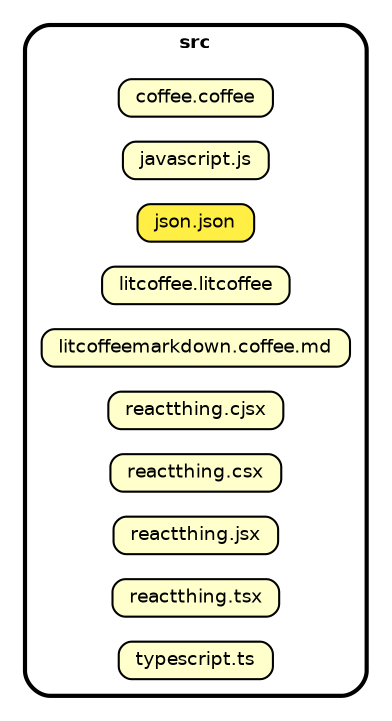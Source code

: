 strict digraph "dependency-cruiser output"{
    ordering=out
    rankdir=LR
    splines=true
    overlap=false
    nodesep=0.16
    ranksep=0.18
    fontname="Helvetica-bold"
    fontsize=9
    style="rounded,bold,filled"
    fillcolor="#ffffff"
    compound=true
    node [shape=box style="rounded, filled" fillcolor="#ffffcc" height=0.2 fontname=Helvetica fontsize=9]
    edge [color="#00000033" penwidth=2.0 arrowhead=normal fontname=Helvetica fontsize=9]

    subgraph "cluster_src" {label="src" "src/coffee.coffee" [label="coffee.coffee" URL="src/coffee.coffee"] }
    subgraph "cluster_src" {label="src" "src/javascript.js" [label="javascript.js" URL="src/javascript.js"] }
    subgraph "cluster_src" {label="src" "src/json.json" [label="json.json" fillcolor="#ffee44" URL="src/json.json"] }
    subgraph "cluster_src" {label="src" "src/litcoffee.litcoffee" [label="litcoffee.litcoffee" URL="src/litcoffee.litcoffee"] }
    subgraph "cluster_src" {label="src" "src/litcoffeemarkdown.coffee.md" [label="litcoffeemarkdown.coffee.md" URL="src/litcoffeemarkdown.coffee.md"] }
    subgraph "cluster_src" {label="src" "src/reactthing.cjsx" [label="reactthing.cjsx" URL="src/reactthing.cjsx"] }
    subgraph "cluster_src" {label="src" "src/reactthing.csx" [label="reactthing.csx" URL="src/reactthing.csx"] }
    subgraph "cluster_src" {label="src" "src/reactthing.jsx" [label="reactthing.jsx" URL="src/reactthing.jsx"] }
    subgraph "cluster_src" {label="src" "src/reactthing.tsx" [label="reactthing.tsx" URL="src/reactthing.tsx"] }
    subgraph "cluster_src" {label="src" "src/typescript.ts" [label="typescript.ts" URL="src/typescript.ts"] }

}
